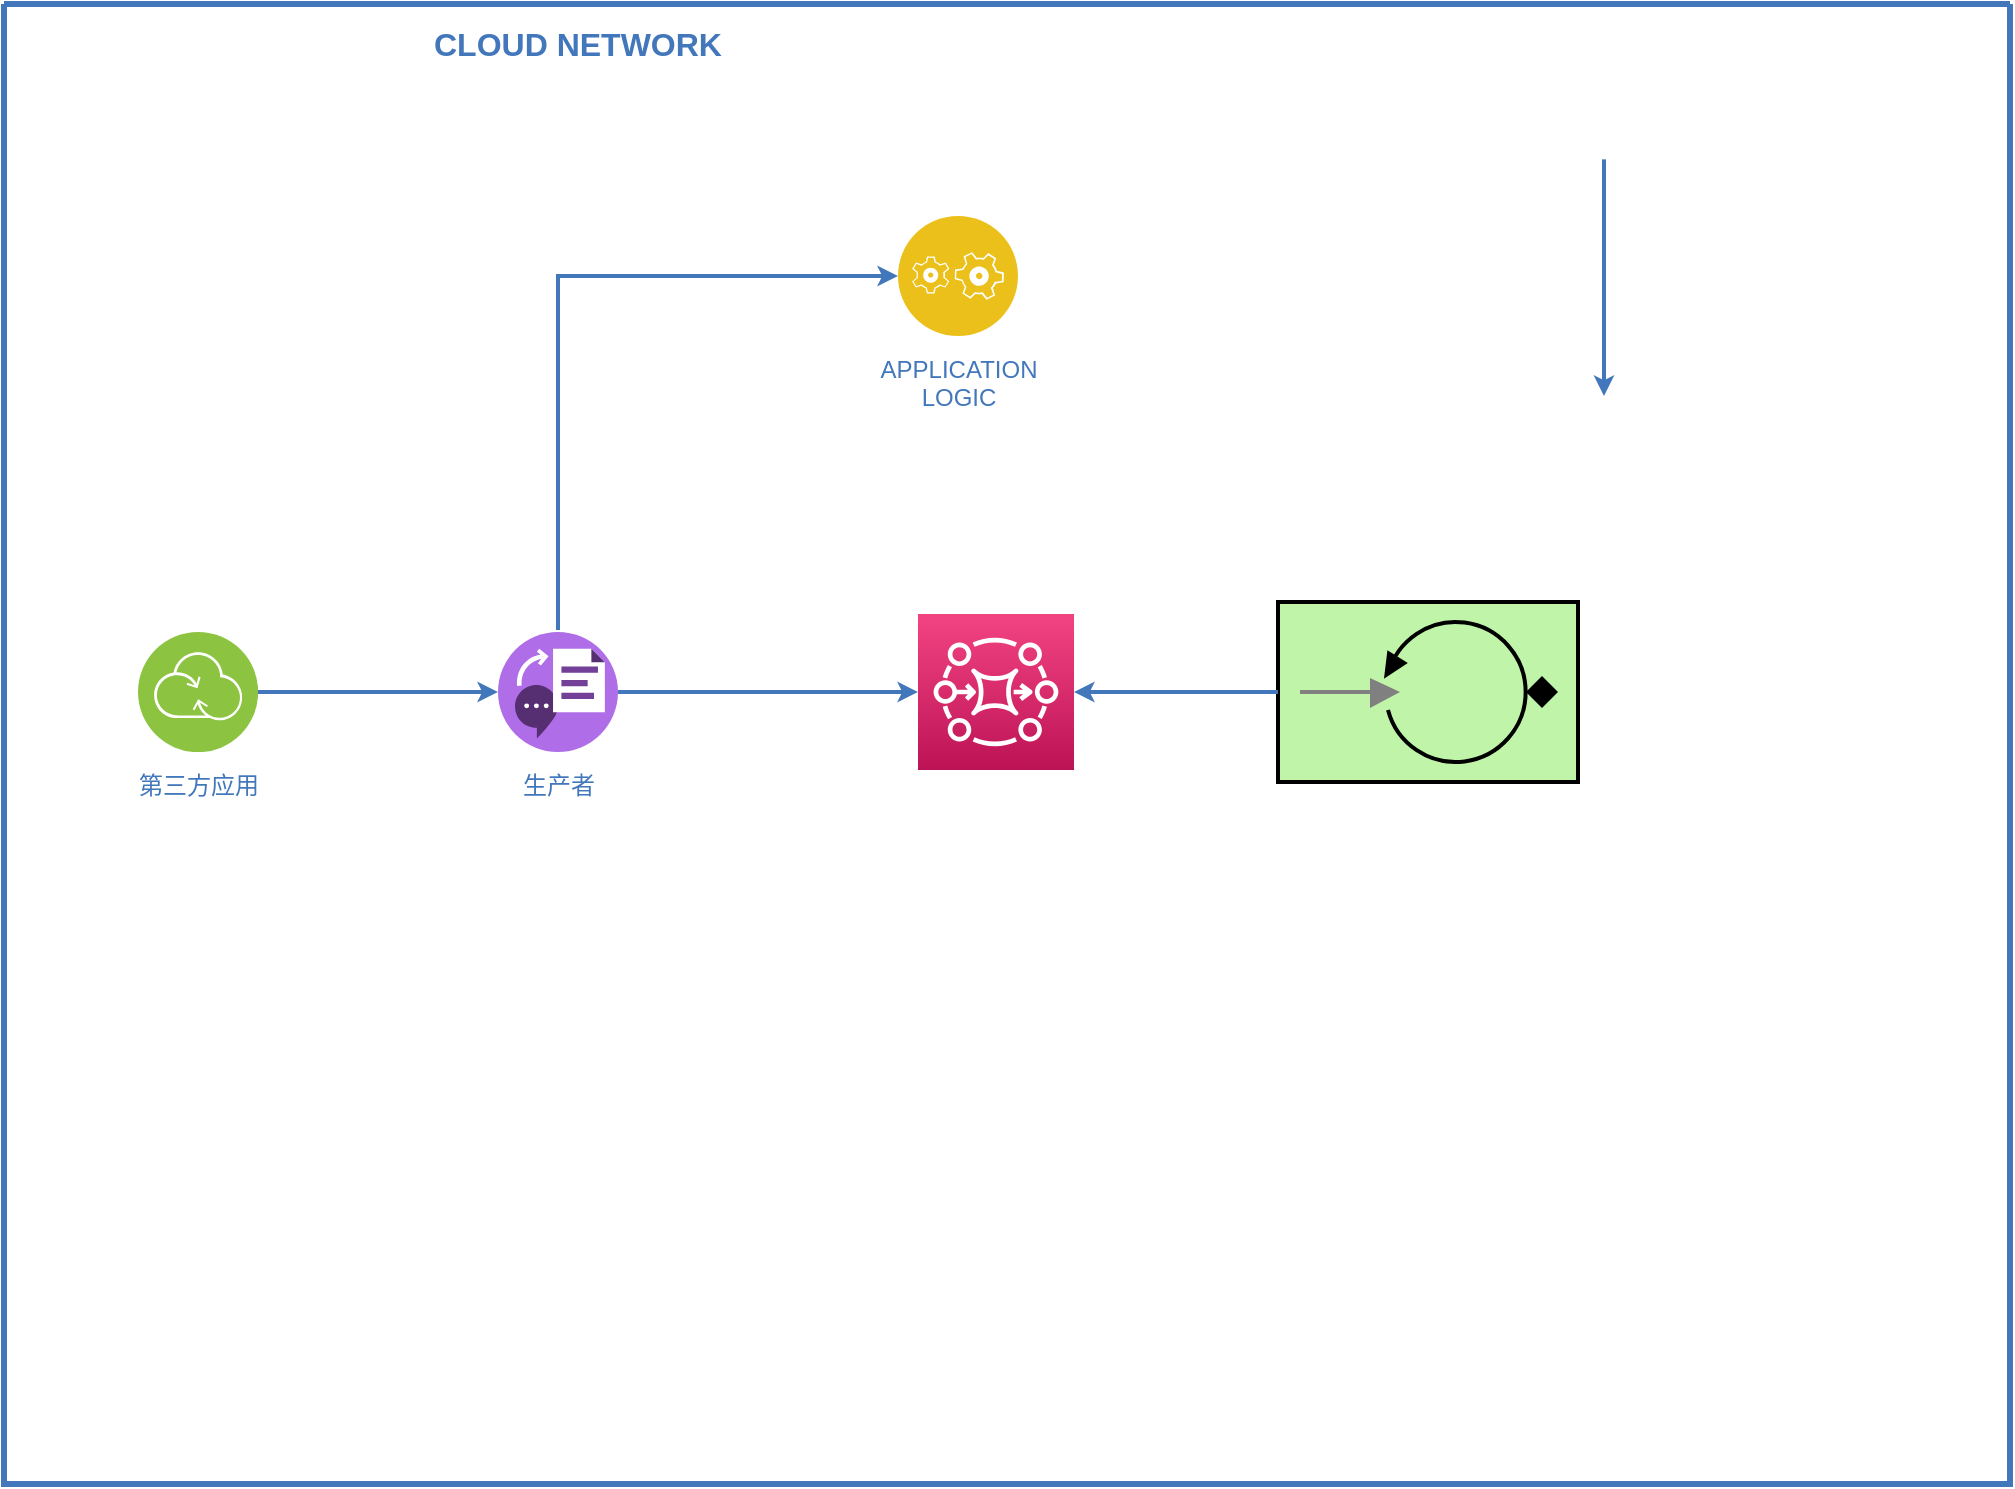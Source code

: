 <mxfile version="14.4.8" type="github">
  <diagram id="2f404044-711c-603c-8f00-f6bb4c023d3c" name="Page-1">
    <mxGraphModel dx="1080" dy="932" grid="1" gridSize="10" guides="1" tooltips="1" connect="1" arrows="1" fold="1" page="1" pageScale="1" pageWidth="1169" pageHeight="827" background="#ffffff" math="0" shadow="0">
      <root>
        <mxCell id="0" />
        <mxCell id="1" parent="0" />
        <mxCell id="63" value="" style="swimlane;shadow=0;strokeColor=#4277BB;fillColor=#ffffff;fontColor=none;align=right;startSize=0;collapsible=0;noLabel=1;strokeWidth=3;" parent="1" vertex="1">
          <mxGeometry x="70" y="44" width="1003" height="740" as="geometry" />
        </mxCell>
        <mxCell id="239" style="edgeStyle=elbowEdgeStyle;rounded=0;elbow=vertical;html=1;entryX=0;entryY=0.5;labelBackgroundColor=#ffffff;startArrow=none;startFill=0;startSize=4;endArrow=classic;endFill=1;endSize=4;jettySize=auto;orthogonalLoop=1;strokeColor=#4277BB;strokeWidth=2;fontSize=12;fontColor=#4277BB;exitX=1;exitY=0.5;entryDx=0;entryDy=0;exitDx=0;exitDy=0;" parent="63" source="211" target="212" edge="1">
          <mxGeometry relative="1" as="geometry">
            <Array as="points">
              <mxPoint x="187" y="344" />
            </Array>
            <mxPoint x="818" y="396.118" as="targetPoint" />
          </mxGeometry>
        </mxCell>
        <mxCell id="107" value="CLOUD NETWORK" style="text;html=1;align=left;verticalAlign=middle;fontColor=#4277BB;shadow=0;dashed=0;strokeColor=none;fillColor=none;labelBackgroundColor=none;fontStyle=1;fontSize=16;spacingLeft=5;" parent="63" vertex="1">
          <mxGeometry x="208" y="10" width="190" height="20" as="geometry" />
        </mxCell>
        <mxCell id="207" value="APPLICATION&lt;div&gt;LOGIC&lt;/div&gt;" style="aspect=fixed;perimeter=ellipsePerimeter;html=1;align=center;shadow=0;dashed=0;image;image=img/lib/ibm/applications/application_logic.svg;labelBackgroundColor=#ffffff;strokeColor=#4277BB;strokeWidth=2;fillColor=none;gradientColor=none;fontSize=12;fontColor=#4277BB;spacingTop=3;" parent="63" vertex="1">
          <mxGeometry x="447" y="106" width="60" height="60" as="geometry" />
        </mxCell>
        <mxCell id="211" value="第三方应用" style="aspect=fixed;perimeter=ellipsePerimeter;html=1;align=center;shadow=0;dashed=0;image;image=img/lib/ibm/infrastructure/transformation_connectivity.svg;labelBackgroundColor=#ffffff;strokeColor=#4277BB;strokeWidth=2;fillColor=none;gradientColor=none;fontSize=12;fontColor=#4277BB;spacingTop=3;" parent="63" vertex="1">
          <mxGeometry x="67" y="314" width="60" height="60" as="geometry" />
        </mxCell>
        <mxCell id="212" value="生产者" style="aspect=fixed;perimeter=ellipsePerimeter;html=1;align=center;shadow=0;dashed=0;image;image=img/lib/ibm/miscellaneous/text_to_speech.svg;labelBackgroundColor=#ffffff;strokeColor=#4277BB;strokeWidth=2;fillColor=none;gradientColor=none;fontSize=12;fontColor=#4277BB;spacingTop=3;" parent="63" vertex="1">
          <mxGeometry x="247" y="314" width="60" height="60" as="geometry" />
        </mxCell>
        <mxCell id="sx2ZwVIMUdGC92YIVb8i-241" value="" style="fillColor=#c0f5a9;dashed=0;outlineConnect=0;strokeWidth=2;html=1;align=center;fontSize=8;verticalLabelPosition=bottom;verticalAlign=top;shape=mxgraph.eip.polling_consumer;" vertex="1" parent="63">
          <mxGeometry x="637" y="299" width="150" height="90" as="geometry" />
        </mxCell>
        <mxCell id="sx2ZwVIMUdGC92YIVb8i-242" value="" style="points=[[0,0,0],[0.25,0,0],[0.5,0,0],[0.75,0,0],[1,0,0],[0,1,0],[0.25,1,0],[0.5,1,0],[0.75,1,0],[1,1,0],[0,0.25,0],[0,0.5,0],[0,0.75,0],[1,0.25,0],[1,0.5,0],[1,0.75,0]];outlineConnect=0;fontColor=#232F3E;gradientColor=#F34482;gradientDirection=north;fillColor=#BC1356;strokeColor=#ffffff;dashed=0;verticalLabelPosition=bottom;verticalAlign=top;align=center;html=1;fontSize=12;fontStyle=0;aspect=fixed;shape=mxgraph.aws4.resourceIcon;resIcon=mxgraph.aws4.mq;" vertex="1" parent="63">
          <mxGeometry x="457" y="305" width="78" height="78" as="geometry" />
        </mxCell>
        <mxCell id="sx2ZwVIMUdGC92YIVb8i-247" style="edgeStyle=elbowEdgeStyle;rounded=0;elbow=vertical;html=1;labelBackgroundColor=#ffffff;startArrow=none;startFill=0;startSize=4;endArrow=classic;endFill=1;endSize=4;jettySize=auto;orthogonalLoop=1;strokeColor=#4277BB;strokeWidth=2;fontSize=12;fontColor=#4277BB;exitX=1;exitY=0.5;exitDx=0;exitDy=0;" edge="1" parent="63" source="212" target="sx2ZwVIMUdGC92YIVb8i-242">
          <mxGeometry relative="1" as="geometry">
            <Array as="points">
              <mxPoint x="397" y="344" />
            </Array>
            <mxPoint x="271.416" y="166.003" as="sourcePoint" />
            <mxPoint x="437" y="344" as="targetPoint" />
          </mxGeometry>
        </mxCell>
        <mxCell id="sx2ZwVIMUdGC92YIVb8i-249" style="edgeStyle=elbowEdgeStyle;rounded=0;elbow=vertical;html=1;labelBackgroundColor=#ffffff;startArrow=none;startFill=0;startSize=4;endArrow=classic;endFill=1;endSize=4;jettySize=auto;orthogonalLoop=1;strokeColor=#4277BB;strokeWidth=2;fontSize=12;fontColor=#4277BB;entryX=0;entryY=0.5;entryDx=0;entryDy=0;" edge="1" parent="63" target="207">
          <mxGeometry relative="1" as="geometry">
            <Array as="points">
              <mxPoint x="357" y="136" />
            </Array>
            <mxPoint x="277" y="313" as="sourcePoint" />
            <mxPoint x="427" y="313" as="targetPoint" />
          </mxGeometry>
        </mxCell>
        <mxCell id="sx2ZwVIMUdGC92YIVb8i-250" style="edgeStyle=elbowEdgeStyle;rounded=0;elbow=vertical;html=1;labelBackgroundColor=#ffffff;startArrow=none;startFill=0;startSize=4;endArrow=classic;endFill=1;endSize=4;jettySize=auto;orthogonalLoop=1;strokeColor=#4277BB;strokeWidth=2;fontSize=12;fontColor=#4277BB;exitX=0;exitY=0.5;exitDx=0;exitDy=0;exitPerimeter=0;entryX=1;entryY=0.5;entryDx=0;entryDy=0;entryPerimeter=0;" edge="1" parent="63" source="sx2ZwVIMUdGC92YIVb8i-241" target="sx2ZwVIMUdGC92YIVb8i-242">
          <mxGeometry relative="1" as="geometry">
            <Array as="points">
              <mxPoint x="590" y="344" />
            </Array>
            <mxPoint x="510" y="436" as="sourcePoint" />
            <mxPoint x="660" y="436" as="targetPoint" />
          </mxGeometry>
        </mxCell>
        <mxCell id="sx2ZwVIMUdGC92YIVb8i-253" style="edgeStyle=elbowEdgeStyle;rounded=0;elbow=vertical;html=1;labelBackgroundColor=#ffffff;startArrow=none;startFill=0;startSize=4;endArrow=classic;endFill=1;endSize=4;jettySize=auto;orthogonalLoop=1;strokeColor=#4277BB;strokeWidth=2;fontSize=12;fontColor=#4277BB;" edge="1" parent="63" source="63">
          <mxGeometry relative="1" as="geometry">
            <Array as="points">
              <mxPoint x="690" y="146" />
            </Array>
            <mxPoint x="800" y="76" as="sourcePoint" />
            <mxPoint x="800" y="196" as="targetPoint" />
          </mxGeometry>
        </mxCell>
      </root>
    </mxGraphModel>
  </diagram>
</mxfile>

